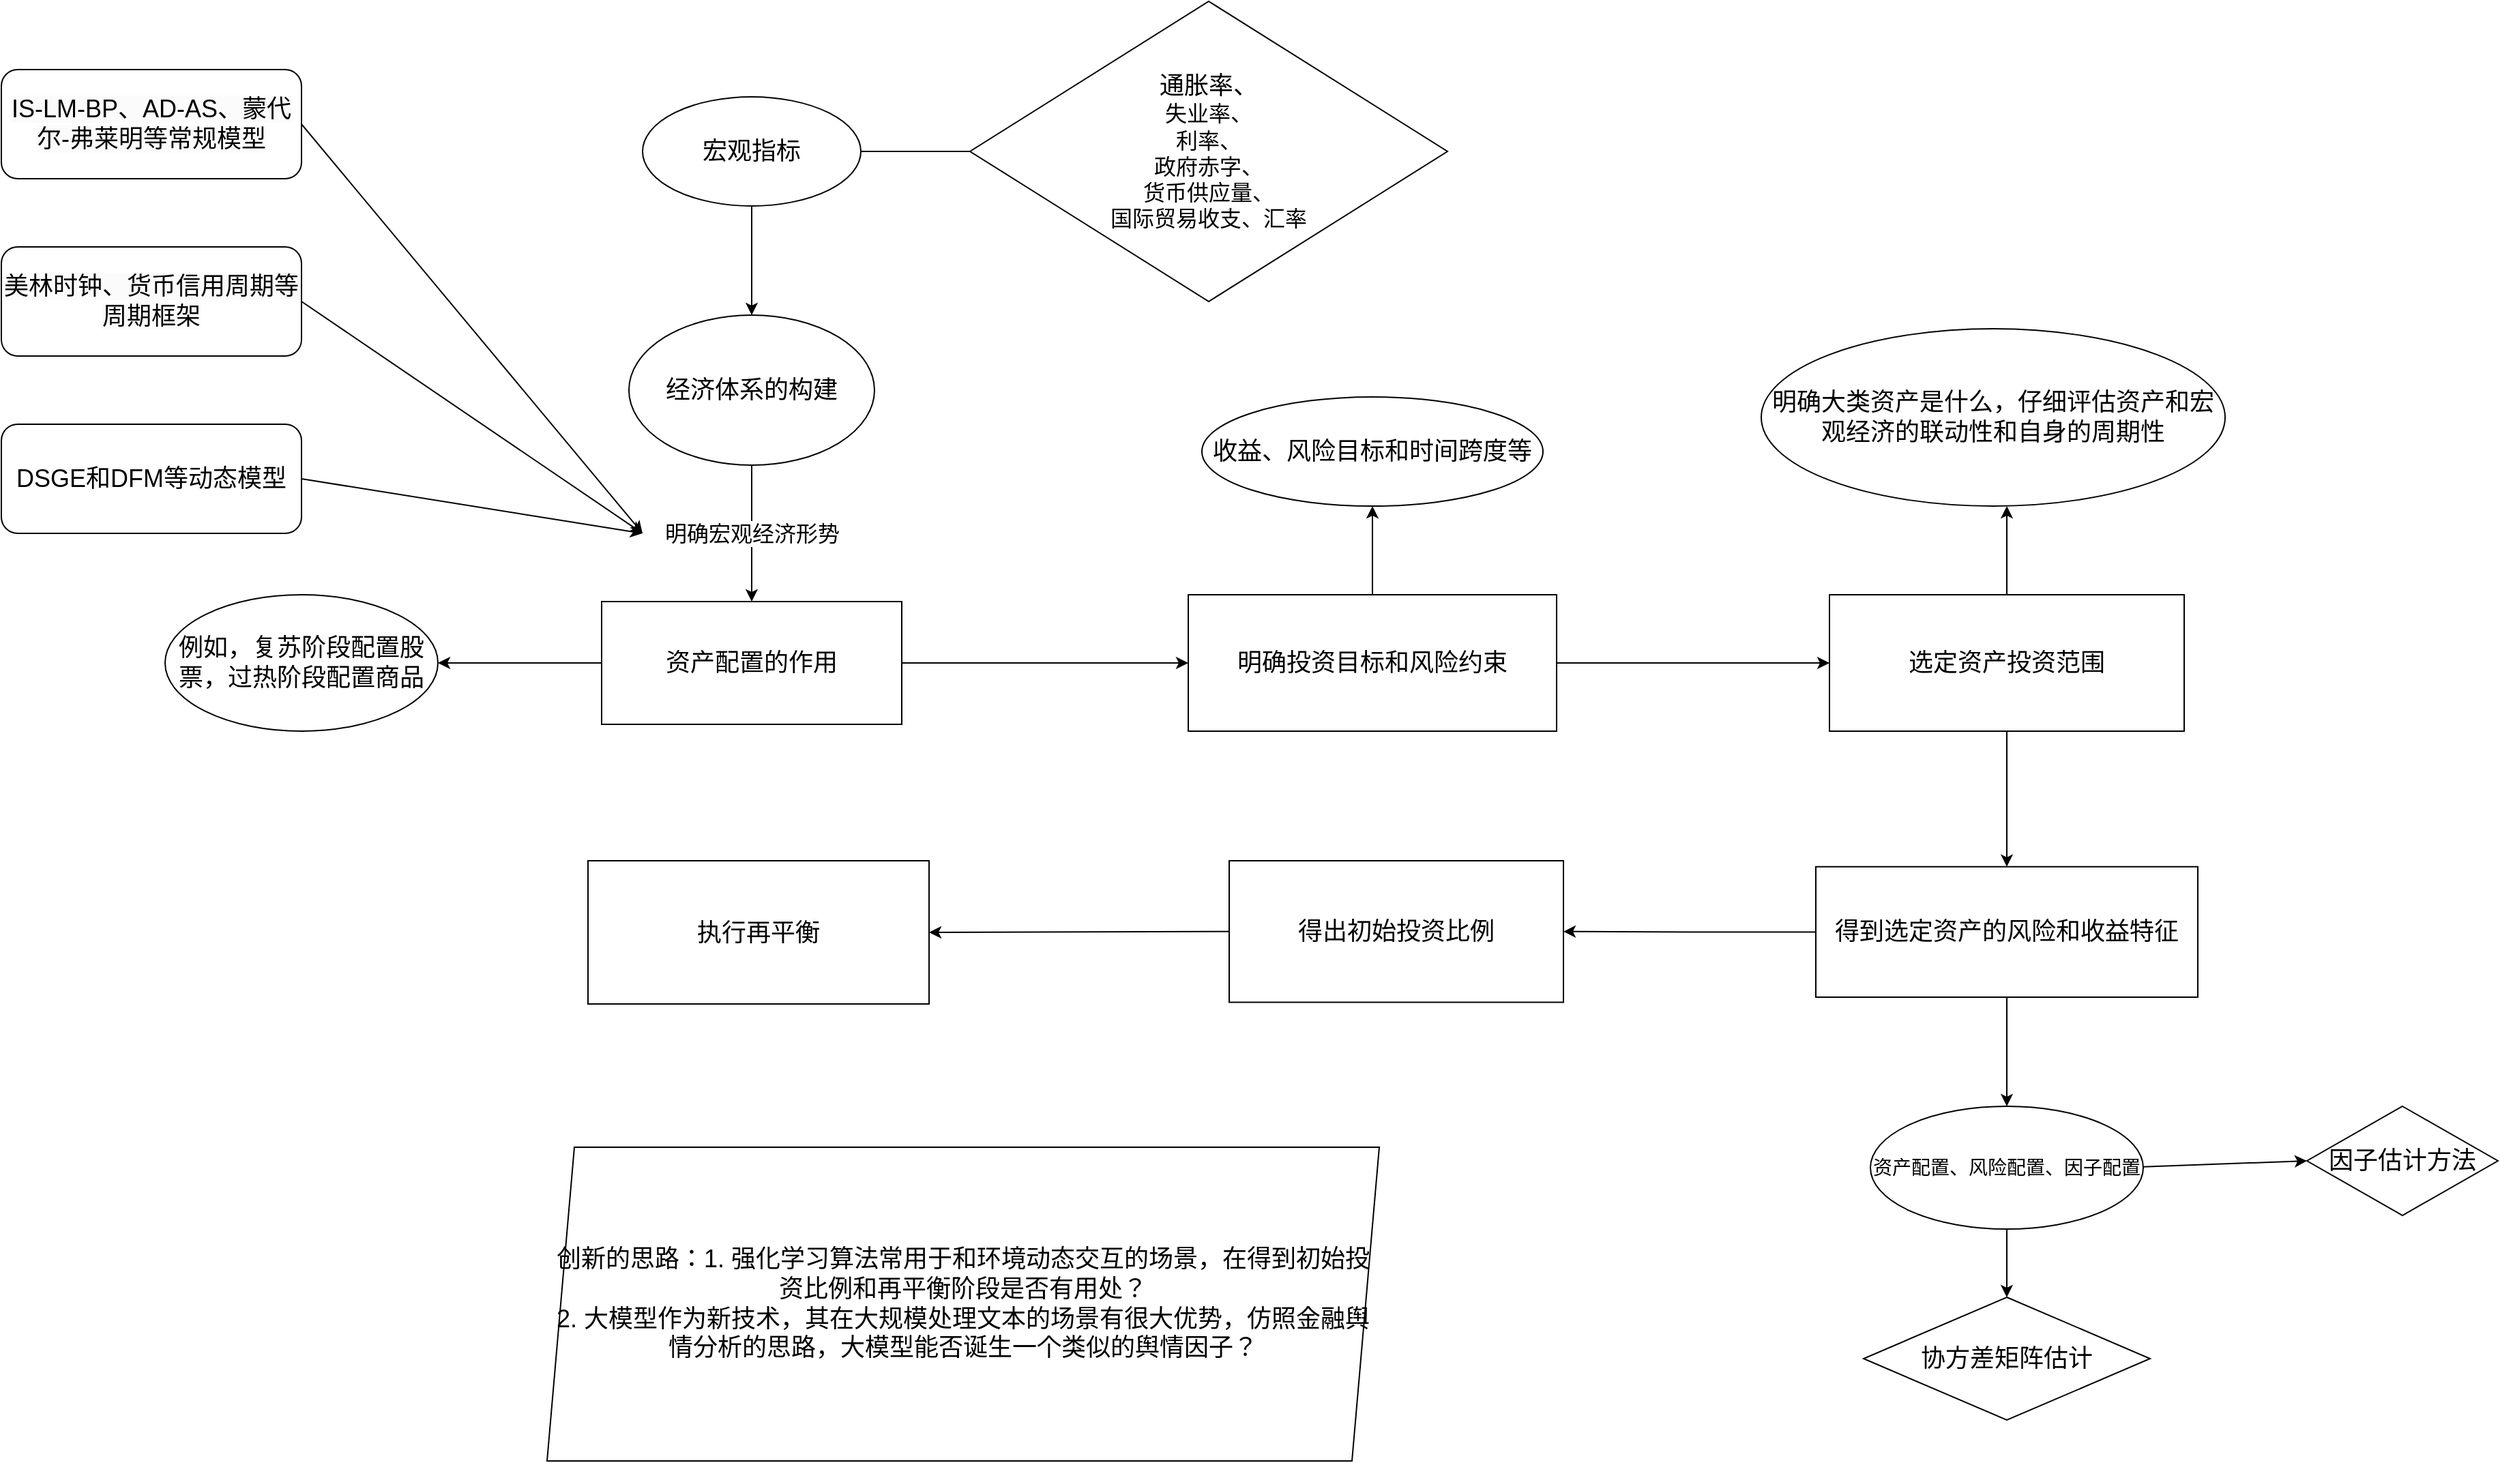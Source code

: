 <mxfile version="24.7.17">
  <diagram name="第 1 页" id="i5oZ7gLEBnkQz12tKtWO">
    <mxGraphModel dx="1379" dy="4107" grid="1" gridSize="10" guides="1" tooltips="1" connect="1" arrows="1" fold="1" page="1" pageScale="1" pageWidth="4681" pageHeight="3300" math="0" shadow="0">
      <root>
        <mxCell id="0" />
        <mxCell id="1" parent="0" />
        <mxCell id="6ptlrzb5wS-UMq2g57GX-247" value="" style="edgeStyle=orthogonalEdgeStyle;rounded=0;orthogonalLoop=1;jettySize=auto;html=1;" edge="1" parent="1" source="6ptlrzb5wS-UMq2g57GX-223" target="6ptlrzb5wS-UMq2g57GX-246">
          <mxGeometry relative="1" as="geometry" />
        </mxCell>
        <mxCell id="6ptlrzb5wS-UMq2g57GX-223" value="&lt;span style=&quot;font-size: 18px;&quot;&gt;资产配置的作用&lt;/span&gt;" style="rounded=0;whiteSpace=wrap;html=1;" vertex="1" parent="1">
          <mxGeometry x="480" y="410" width="220" height="90" as="geometry" />
        </mxCell>
        <mxCell id="6ptlrzb5wS-UMq2g57GX-245" value="" style="edgeStyle=orthogonalEdgeStyle;rounded=0;orthogonalLoop=1;jettySize=auto;html=1;entryX=0.5;entryY=0;entryDx=0;entryDy=0;exitX=0.5;exitY=1;exitDx=0;exitDy=0;" edge="1" parent="1" source="6ptlrzb5wS-UMq2g57GX-244" target="6ptlrzb5wS-UMq2g57GX-224">
          <mxGeometry relative="1" as="geometry">
            <mxPoint x="690" y="160" as="sourcePoint" />
          </mxGeometry>
        </mxCell>
        <mxCell id="6ptlrzb5wS-UMq2g57GX-224" value="&lt;font style=&quot;font-size: 18px;&quot;&gt;经济体系的构建&lt;/font&gt;" style="ellipse;whiteSpace=wrap;html=1;" vertex="1" parent="1">
          <mxGeometry x="500" y="200" width="180" height="110" as="geometry" />
        </mxCell>
        <mxCell id="6ptlrzb5wS-UMq2g57GX-227" value="&lt;font style=&quot;font-size: 16px;&quot;&gt;明确宏观经济形势&lt;/font&gt;" style="endArrow=classic;html=1;rounded=0;exitX=0.5;exitY=1;exitDx=0;exitDy=0;" edge="1" parent="1" source="6ptlrzb5wS-UMq2g57GX-224" target="6ptlrzb5wS-UMq2g57GX-223">
          <mxGeometry width="50" height="50" relative="1" as="geometry">
            <mxPoint x="1210" y="460" as="sourcePoint" />
            <mxPoint x="1260" y="410" as="targetPoint" />
          </mxGeometry>
        </mxCell>
        <mxCell id="6ptlrzb5wS-UMq2g57GX-244" value="&lt;font style=&quot;font-size: 18px;&quot;&gt;宏观指标&lt;/font&gt;" style="ellipse;whiteSpace=wrap;html=1;" vertex="1" parent="1">
          <mxGeometry x="510" y="40" width="160" height="80" as="geometry" />
        </mxCell>
        <mxCell id="6ptlrzb5wS-UMq2g57GX-250" value="" style="edgeStyle=orthogonalEdgeStyle;rounded=0;orthogonalLoop=1;jettySize=auto;html=1;" edge="1" parent="1" source="6ptlrzb5wS-UMq2g57GX-246" target="6ptlrzb5wS-UMq2g57GX-249">
          <mxGeometry relative="1" as="geometry" />
        </mxCell>
        <mxCell id="6ptlrzb5wS-UMq2g57GX-266" value="" style="edgeStyle=orthogonalEdgeStyle;rounded=0;orthogonalLoop=1;jettySize=auto;html=1;" edge="1" parent="1" source="6ptlrzb5wS-UMq2g57GX-246" target="6ptlrzb5wS-UMq2g57GX-265">
          <mxGeometry relative="1" as="geometry" />
        </mxCell>
        <mxCell id="6ptlrzb5wS-UMq2g57GX-246" value="&lt;font style=&quot;font-size: 18px;&quot;&gt;明确投资目标和风险约束&lt;/font&gt;" style="whiteSpace=wrap;html=1;rounded=0;" vertex="1" parent="1">
          <mxGeometry x="910" y="405" width="270" height="100" as="geometry" />
        </mxCell>
        <mxCell id="6ptlrzb5wS-UMq2g57GX-252" value="" style="edgeStyle=orthogonalEdgeStyle;rounded=0;orthogonalLoop=1;jettySize=auto;html=1;" edge="1" parent="1" source="6ptlrzb5wS-UMq2g57GX-249" target="6ptlrzb5wS-UMq2g57GX-251">
          <mxGeometry relative="1" as="geometry" />
        </mxCell>
        <mxCell id="6ptlrzb5wS-UMq2g57GX-249" value="&lt;font style=&quot;font-size: 18px;&quot;&gt;选定资产投资范围&lt;/font&gt;" style="whiteSpace=wrap;html=1;rounded=0;" vertex="1" parent="1">
          <mxGeometry x="1380" y="405" width="260" height="100" as="geometry" />
        </mxCell>
        <mxCell id="6ptlrzb5wS-UMq2g57GX-254" value="" style="edgeStyle=orthogonalEdgeStyle;rounded=0;orthogonalLoop=1;jettySize=auto;html=1;" edge="1" parent="1" source="6ptlrzb5wS-UMq2g57GX-251" target="6ptlrzb5wS-UMq2g57GX-253">
          <mxGeometry relative="1" as="geometry" />
        </mxCell>
        <mxCell id="6ptlrzb5wS-UMq2g57GX-251" value="&lt;font style=&quot;font-size: 18px;&quot;&gt;得到选定资产的风险和收益特征&lt;/font&gt;" style="rounded=0;whiteSpace=wrap;html=1;" vertex="1" parent="1">
          <mxGeometry x="1370" y="604.38" width="280" height="95.62" as="geometry" />
        </mxCell>
        <mxCell id="6ptlrzb5wS-UMq2g57GX-253" value="&lt;font style=&quot;font-size: 18px;&quot;&gt;得出初始投资比例&lt;/font&gt;" style="rounded=0;whiteSpace=wrap;html=1;" vertex="1" parent="1">
          <mxGeometry x="940" y="600" width="245" height="103.75" as="geometry" />
        </mxCell>
        <mxCell id="6ptlrzb5wS-UMq2g57GX-255" value="&lt;font style=&quot;font-size: 18px;&quot;&gt;执行再平衡&lt;/font&gt;" style="rounded=0;whiteSpace=wrap;html=1;" vertex="1" parent="1">
          <mxGeometry x="470" y="600" width="250" height="105" as="geometry" />
        </mxCell>
        <mxCell id="6ptlrzb5wS-UMq2g57GX-256" value="" style="endArrow=classic;html=1;rounded=0;exitX=0;exitY=0.5;exitDx=0;exitDy=0;entryX=1;entryY=0.5;entryDx=0;entryDy=0;" edge="1" parent="1" source="6ptlrzb5wS-UMq2g57GX-253" target="6ptlrzb5wS-UMq2g57GX-255">
          <mxGeometry width="50" height="50" relative="1" as="geometry">
            <mxPoint x="690" y="800" as="sourcePoint" />
            <mxPoint x="740" y="750" as="targetPoint" />
          </mxGeometry>
        </mxCell>
        <mxCell id="6ptlrzb5wS-UMq2g57GX-263" value="&lt;font style=&quot;font-size: 18px;&quot;&gt;通胀率、&lt;/font&gt;&lt;div&gt;&lt;font size=&quot;3&quot;&gt;失业率、&lt;/font&gt;&lt;/div&gt;&lt;div&gt;&lt;font size=&quot;3&quot;&gt;利率、&lt;/font&gt;&lt;/div&gt;&lt;div&gt;&lt;font size=&quot;3&quot;&gt;政府赤字、&lt;/font&gt;&lt;/div&gt;&lt;div&gt;&lt;font size=&quot;3&quot;&gt;货币供应量、&lt;/font&gt;&lt;/div&gt;&lt;div&gt;&lt;font size=&quot;3&quot;&gt;国际贸易收支、汇率&lt;/font&gt;&lt;/div&gt;" style="rhombus;whiteSpace=wrap;html=1;" vertex="1" parent="1">
          <mxGeometry x="750" y="-30" width="350" height="220" as="geometry" />
        </mxCell>
        <mxCell id="6ptlrzb5wS-UMq2g57GX-265" value="&lt;font style=&quot;font-size: 18px;&quot;&gt;收益、风险目标和时间跨度等&lt;/font&gt;" style="ellipse;whiteSpace=wrap;html=1;rounded=0;" vertex="1" parent="1">
          <mxGeometry x="920" y="260" width="250" height="80" as="geometry" />
        </mxCell>
        <mxCell id="6ptlrzb5wS-UMq2g57GX-269" value="" style="endArrow=classic;html=1;rounded=0;exitX=1;exitY=0.5;exitDx=0;exitDy=0;" edge="1" parent="1" source="6ptlrzb5wS-UMq2g57GX-271">
          <mxGeometry width="50" height="50" relative="1" as="geometry">
            <mxPoint x="380" y="327.5" as="sourcePoint" />
            <mxPoint x="510" y="360" as="targetPoint" />
          </mxGeometry>
        </mxCell>
        <mxCell id="6ptlrzb5wS-UMq2g57GX-270" value="" style="endArrow=none;html=1;rounded=0;entryX=0;entryY=0.5;entryDx=0;entryDy=0;exitX=1;exitY=0.5;exitDx=0;exitDy=0;" edge="1" parent="1" source="6ptlrzb5wS-UMq2g57GX-244" target="6ptlrzb5wS-UMq2g57GX-263">
          <mxGeometry width="50" height="50" relative="1" as="geometry">
            <mxPoint x="540" y="350" as="sourcePoint" />
            <mxPoint x="590" y="300" as="targetPoint" />
          </mxGeometry>
        </mxCell>
        <mxCell id="6ptlrzb5wS-UMq2g57GX-271" value="&lt;br&gt;&lt;font style=&quot;forced-color-adjust: none; color: rgb(0, 0, 0); font-family: Helvetica; font-style: normal; font-variant-ligatures: normal; font-variant-caps: normal; font-weight: 400; letter-spacing: normal; orphans: 2; text-align: center; text-indent: 0px; text-transform: none; widows: 2; word-spacing: 0px; -webkit-text-stroke-width: 0px; white-space: normal; background-color: rgb(251, 251, 251); text-decoration-thickness: initial; text-decoration-style: initial; text-decoration-color: initial; font-size: 18px;&quot;&gt;&lt;font style=&quot;forced-color-adjust: none;&quot;&gt;IS-&lt;/font&gt;&lt;font style=&quot;forced-color-adjust: none;&quot;&gt;LM-BP&lt;/font&gt;&lt;/font&gt;&lt;font style=&quot;forced-color-adjust: none; color: rgb(0, 0, 0); font-family: Helvetica; font-style: normal; font-variant-ligatures: normal; font-variant-caps: normal; font-weight: 400; letter-spacing: normal; orphans: 2; text-align: center; text-indent: 0px; text-transform: none; widows: 2; word-spacing: 0px; -webkit-text-stroke-width: 0px; white-space: normal; background-color: rgb(251, 251, 251); text-decoration-thickness: initial; text-decoration-style: initial; text-decoration-color: initial; font-size: 18px;&quot;&gt;、AD-AS、蒙代尔-弗莱明等常规模型&lt;/font&gt;&lt;div&gt;&lt;br&gt;&lt;/div&gt;" style="rounded=1;whiteSpace=wrap;html=1;" vertex="1" parent="1">
          <mxGeometry x="40" y="20" width="220" height="80" as="geometry" />
        </mxCell>
        <mxCell id="6ptlrzb5wS-UMq2g57GX-272" value="&lt;br&gt;&lt;span style=&quot;color: rgb(0, 0, 0); font-family: Helvetica; font-size: 18px; font-style: normal; font-variant-ligatures: normal; font-variant-caps: normal; font-weight: 400; letter-spacing: normal; orphans: 2; text-align: center; text-indent: 0px; text-transform: none; widows: 2; word-spacing: 0px; -webkit-text-stroke-width: 0px; white-space: normal; background-color: rgb(251, 251, 251); text-decoration-thickness: initial; text-decoration-style: initial; text-decoration-color: initial; display: inline !important; float: none;&quot;&gt;美林时钟、货币信用周期等周期框架&lt;/span&gt;&lt;div&gt;&lt;br/&gt;&lt;/div&gt;" style="rounded=1;whiteSpace=wrap;html=1;" vertex="1" parent="1">
          <mxGeometry x="40" y="150" width="220" height="80" as="geometry" />
        </mxCell>
        <mxCell id="6ptlrzb5wS-UMq2g57GX-273" value="&lt;font style=&quot;font-size: 18px;&quot;&gt;DSGE和DFM等动态模型&lt;/font&gt;" style="rounded=1;whiteSpace=wrap;html=1;" vertex="1" parent="1">
          <mxGeometry x="40" y="280" width="220" height="80" as="geometry" />
        </mxCell>
        <mxCell id="6ptlrzb5wS-UMq2g57GX-276" value="" style="endArrow=classic;html=1;rounded=0;exitX=1;exitY=0.5;exitDx=0;exitDy=0;" edge="1" parent="1" source="6ptlrzb5wS-UMq2g57GX-272">
          <mxGeometry width="50" height="50" relative="1" as="geometry">
            <mxPoint x="290" y="270" as="sourcePoint" />
            <mxPoint x="510" y="360" as="targetPoint" />
          </mxGeometry>
        </mxCell>
        <mxCell id="6ptlrzb5wS-UMq2g57GX-277" value="" style="endArrow=classic;html=1;rounded=0;exitX=1;exitY=0.5;exitDx=0;exitDy=0;" edge="1" parent="1" source="6ptlrzb5wS-UMq2g57GX-273">
          <mxGeometry width="50" height="50" relative="1" as="geometry">
            <mxPoint x="290" y="410" as="sourcePoint" />
            <mxPoint x="510" y="360" as="targetPoint" />
          </mxGeometry>
        </mxCell>
        <mxCell id="6ptlrzb5wS-UMq2g57GX-279" value="&lt;font style=&quot;font-size: 18px;&quot;&gt;例如，复苏阶段配置股票，过热阶段配置商品&lt;/font&gt;" style="ellipse;whiteSpace=wrap;html=1;" vertex="1" parent="1">
          <mxGeometry x="160" y="405" width="200" height="100" as="geometry" />
        </mxCell>
        <mxCell id="6ptlrzb5wS-UMq2g57GX-281" value="" style="endArrow=classic;html=1;rounded=0;exitX=0;exitY=0.5;exitDx=0;exitDy=0;entryX=1;entryY=0.5;entryDx=0;entryDy=0;" edge="1" parent="1" source="6ptlrzb5wS-UMq2g57GX-223" target="6ptlrzb5wS-UMq2g57GX-279">
          <mxGeometry width="50" height="50" relative="1" as="geometry">
            <mxPoint x="280" y="600" as="sourcePoint" />
            <mxPoint x="330" y="550" as="targetPoint" />
          </mxGeometry>
        </mxCell>
        <mxCell id="6ptlrzb5wS-UMq2g57GX-282" value="&lt;font style=&quot;font-size: 18px;&quot;&gt;明确大类资产是什么，仔细评估资产和宏观经济的联动性和自身的周期性&lt;/font&gt;" style="ellipse;whiteSpace=wrap;html=1;" vertex="1" parent="1">
          <mxGeometry x="1330" y="210" width="340" height="130" as="geometry" />
        </mxCell>
        <mxCell id="6ptlrzb5wS-UMq2g57GX-283" value="" style="endArrow=classic;html=1;rounded=0;exitX=0.5;exitY=0;exitDx=0;exitDy=0;" edge="1" parent="1" source="6ptlrzb5wS-UMq2g57GX-249">
          <mxGeometry width="50" height="50" relative="1" as="geometry">
            <mxPoint x="1210" y="200" as="sourcePoint" />
            <mxPoint x="1510" y="340" as="targetPoint" />
          </mxGeometry>
        </mxCell>
        <mxCell id="6ptlrzb5wS-UMq2g57GX-284" value="" style="endArrow=classic;html=1;rounded=0;exitX=0.5;exitY=1;exitDx=0;exitDy=0;entryX=0.5;entryY=0;entryDx=0;entryDy=0;" edge="1" parent="1" source="6ptlrzb5wS-UMq2g57GX-251" target="6ptlrzb5wS-UMq2g57GX-285">
          <mxGeometry width="50" height="50" relative="1" as="geometry">
            <mxPoint x="1560" y="770" as="sourcePoint" />
            <mxPoint x="1520" y="770" as="targetPoint" />
          </mxGeometry>
        </mxCell>
        <mxCell id="6ptlrzb5wS-UMq2g57GX-285" value="&lt;font style=&quot;font-size: 14px;&quot;&gt;资产配置、风险配置、因子配置&lt;/font&gt;" style="ellipse;whiteSpace=wrap;html=1;" vertex="1" parent="1">
          <mxGeometry x="1410" y="780" width="200" height="90" as="geometry" />
        </mxCell>
        <mxCell id="6ptlrzb5wS-UMq2g57GX-287" value="" style="endArrow=classic;html=1;rounded=0;exitX=0.5;exitY=1;exitDx=0;exitDy=0;entryX=0.5;entryY=0;entryDx=0;entryDy=0;" edge="1" parent="1" source="6ptlrzb5wS-UMq2g57GX-285" target="6ptlrzb5wS-UMq2g57GX-288">
          <mxGeometry width="50" height="50" relative="1" as="geometry">
            <mxPoint x="1470" y="970" as="sourcePoint" />
            <mxPoint x="1510" y="920" as="targetPoint" />
          </mxGeometry>
        </mxCell>
        <mxCell id="6ptlrzb5wS-UMq2g57GX-288" value="&lt;font style=&quot;font-size: 18px;&quot;&gt;协方差矩阵估计&lt;/font&gt;" style="rhombus;whiteSpace=wrap;html=1;" vertex="1" parent="1">
          <mxGeometry x="1405" y="920" width="210" height="90" as="geometry" />
        </mxCell>
        <mxCell id="6ptlrzb5wS-UMq2g57GX-289" value="" style="endArrow=classic;html=1;rounded=0;entryX=0;entryY=0.5;entryDx=0;entryDy=0;" edge="1" parent="1" target="6ptlrzb5wS-UMq2g57GX-290">
          <mxGeometry width="50" height="50" relative="1" as="geometry">
            <mxPoint x="1610" y="824.33" as="sourcePoint" />
            <mxPoint x="1670" y="824.33" as="targetPoint" />
          </mxGeometry>
        </mxCell>
        <mxCell id="6ptlrzb5wS-UMq2g57GX-290" value="&lt;font style=&quot;font-size: 18px;&quot;&gt;因子估计方法&lt;/font&gt;" style="rhombus;whiteSpace=wrap;html=1;" vertex="1" parent="1">
          <mxGeometry x="1730" y="780" width="140" height="80" as="geometry" />
        </mxCell>
        <mxCell id="6ptlrzb5wS-UMq2g57GX-291" value="&lt;font style=&quot;font-size: 18px;&quot;&gt;创新的思路：1. 强化学习算法常用于和环境动态交互的场景，在得到初始投资比例和再平衡阶段是否有用处？&lt;br&gt;2. 大模型作为新技术，其在大规模处理文本的场景有很大优势，仿照金融舆情分析的思路，大模型能否诞生一个类似的舆情因子？&lt;/font&gt;" style="shape=parallelogram;perimeter=parallelogramPerimeter;whiteSpace=wrap;html=1;fixedSize=1;" vertex="1" parent="1">
          <mxGeometry x="440" y="810" width="610" height="230" as="geometry" />
        </mxCell>
      </root>
    </mxGraphModel>
  </diagram>
</mxfile>
